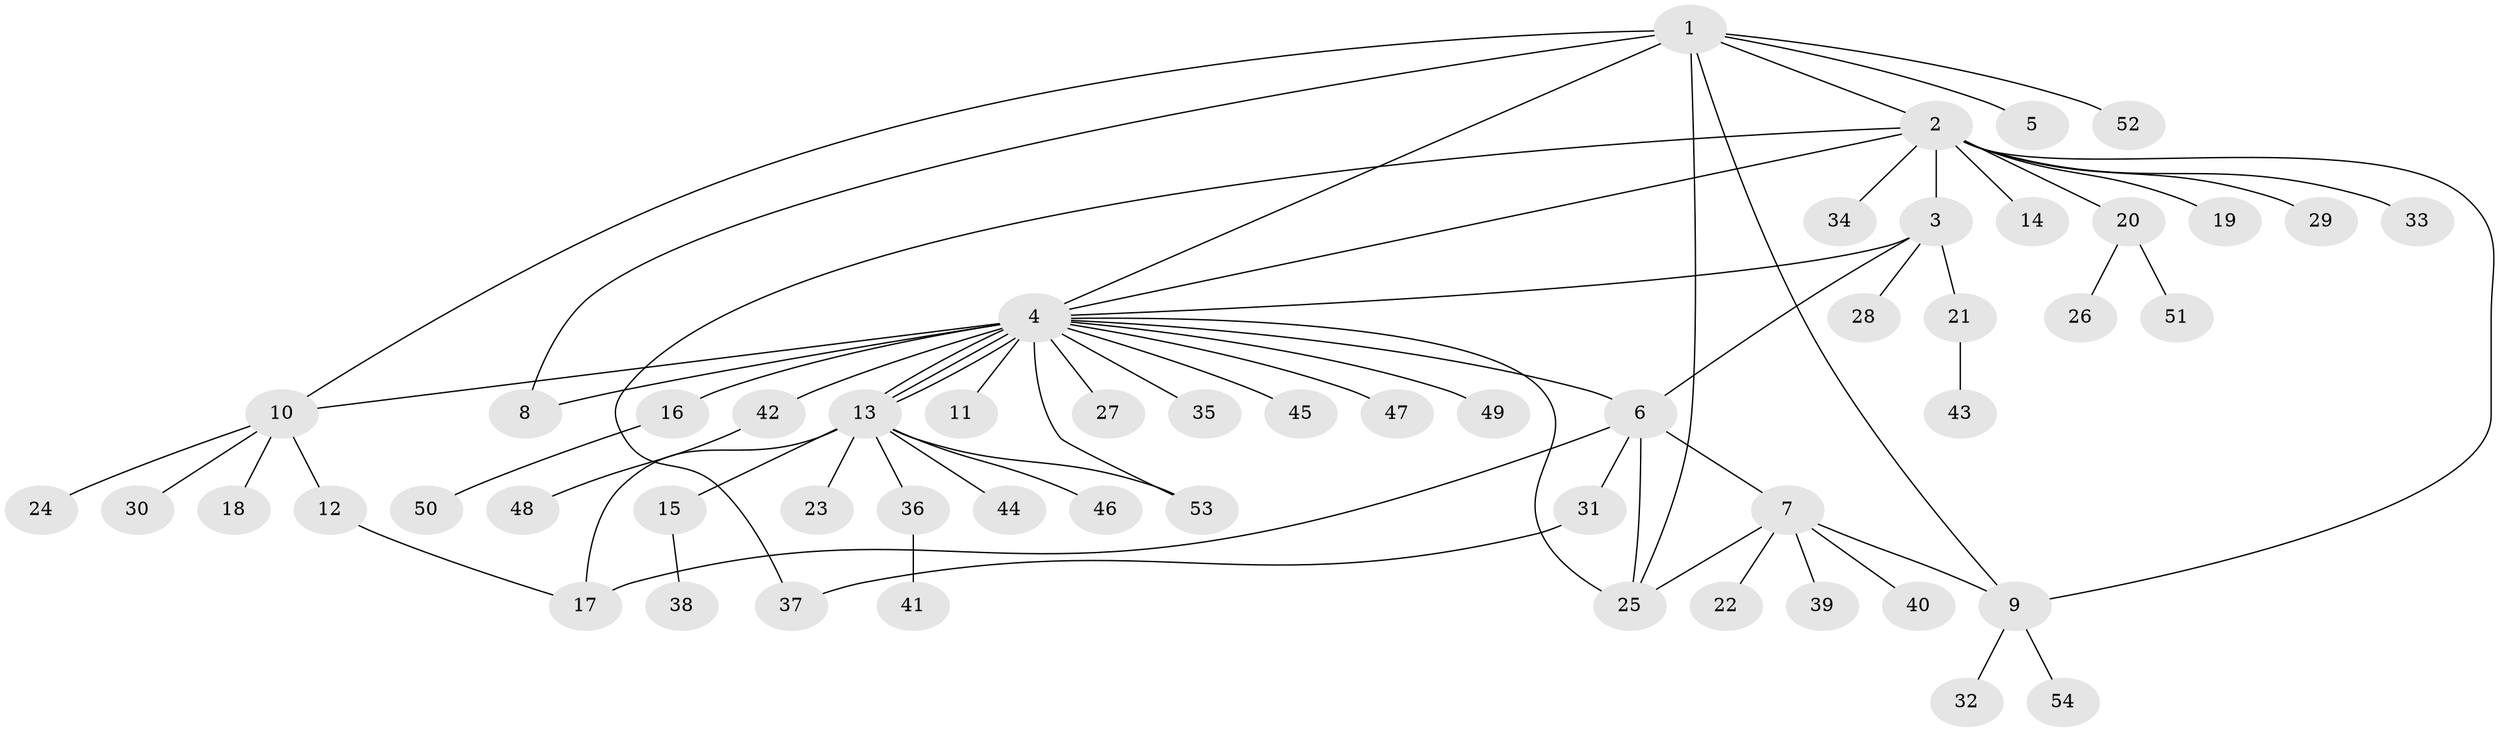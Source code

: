 // Generated by graph-tools (version 1.1) at 2025/48/03/09/25 04:48:03]
// undirected, 54 vertices, 69 edges
graph export_dot {
graph [start="1"]
  node [color=gray90,style=filled];
  1;
  2;
  3;
  4;
  5;
  6;
  7;
  8;
  9;
  10;
  11;
  12;
  13;
  14;
  15;
  16;
  17;
  18;
  19;
  20;
  21;
  22;
  23;
  24;
  25;
  26;
  27;
  28;
  29;
  30;
  31;
  32;
  33;
  34;
  35;
  36;
  37;
  38;
  39;
  40;
  41;
  42;
  43;
  44;
  45;
  46;
  47;
  48;
  49;
  50;
  51;
  52;
  53;
  54;
  1 -- 2;
  1 -- 4;
  1 -- 5;
  1 -- 8;
  1 -- 9;
  1 -- 10;
  1 -- 25;
  1 -- 52;
  2 -- 3;
  2 -- 4;
  2 -- 9;
  2 -- 14;
  2 -- 19;
  2 -- 20;
  2 -- 29;
  2 -- 33;
  2 -- 34;
  2 -- 37;
  3 -- 4;
  3 -- 6;
  3 -- 21;
  3 -- 28;
  4 -- 6;
  4 -- 8;
  4 -- 10;
  4 -- 11;
  4 -- 13;
  4 -- 13;
  4 -- 13;
  4 -- 16;
  4 -- 25;
  4 -- 27;
  4 -- 35;
  4 -- 42;
  4 -- 45;
  4 -- 47;
  4 -- 49;
  4 -- 53;
  6 -- 7;
  6 -- 17;
  6 -- 25;
  6 -- 31;
  7 -- 9;
  7 -- 22;
  7 -- 25;
  7 -- 39;
  7 -- 40;
  9 -- 32;
  9 -- 54;
  10 -- 12;
  10 -- 18;
  10 -- 24;
  10 -- 30;
  12 -- 17;
  13 -- 15;
  13 -- 17;
  13 -- 23;
  13 -- 36;
  13 -- 44;
  13 -- 46;
  13 -- 53;
  15 -- 38;
  16 -- 50;
  20 -- 26;
  20 -- 51;
  21 -- 43;
  31 -- 37;
  36 -- 41;
  42 -- 48;
}
